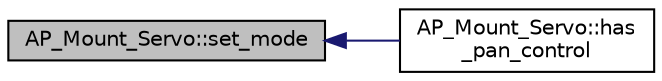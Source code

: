 digraph "AP_Mount_Servo::set_mode"
{
 // INTERACTIVE_SVG=YES
  edge [fontname="Helvetica",fontsize="10",labelfontname="Helvetica",labelfontsize="10"];
  node [fontname="Helvetica",fontsize="10",shape=record];
  rankdir="LR";
  Node1 [label="AP_Mount_Servo::set_mode",height=0.2,width=0.4,color="black", fillcolor="grey75", style="filled", fontcolor="black"];
  Node1 -> Node2 [dir="back",color="midnightblue",fontsize="10",style="solid",fontname="Helvetica"];
  Node2 [label="AP_Mount_Servo::has\l_pan_control",height=0.2,width=0.4,color="black", fillcolor="white", style="filled",URL="$classAP__Mount__Servo.html#ad8c675ca12558a439d2c312b2226f51d"];
}
